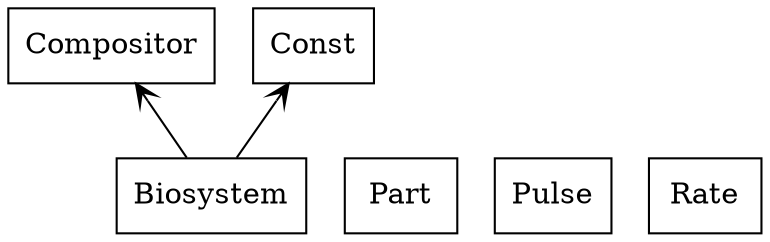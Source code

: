 digraph "packages_BiosystemPy" {
charset="utf-8"
rankdir=BT
"0" [label="Biosystem", shape="box"];
"1" [label="Compositor", shape="box"];
"2" [label="Const", shape="box"];
"3" [label="Part", shape="box"];
"4" [label="Pulse", shape="box"];
"5" [label="Rate", shape="box"];
"0" -> "1" [arrowhead="open", arrowtail="none"];
"0" -> "2" [arrowhead="open", arrowtail="none"];
}
